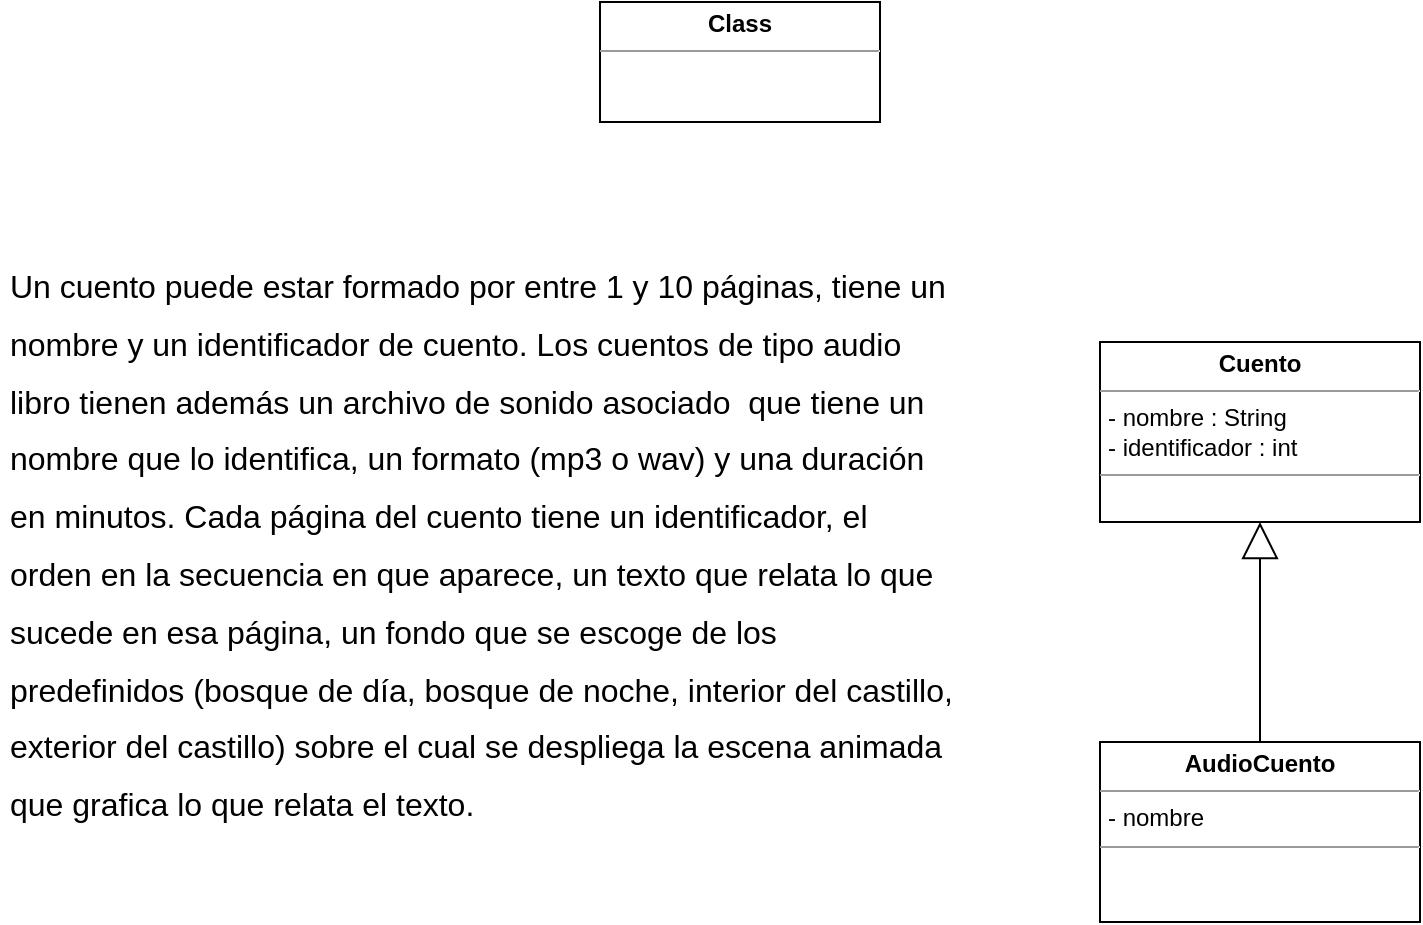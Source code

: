 <mxfile version="14.7.4" type="github">
  <diagram name="Page-1" id="c4acf3e9-155e-7222-9cf6-157b1a14988f">
    <mxGraphModel dx="970" dy="1822" grid="1" gridSize="10" guides="1" tooltips="1" connect="1" arrows="1" fold="1" page="1" pageScale="1" pageWidth="850" pageHeight="1100" background="none" math="0" shadow="0">
      <root>
        <mxCell id="0" />
        <mxCell id="1" parent="0" />
        <mxCell id="IhCgR8m7eoDteuUtVqSt-1" value="&lt;h1&gt;&lt;span style=&quot;font-weight: normal&quot; id=&quot;docs-internal-guid-9d9c7621-7fff-3dd2-8899-9cccfba7a2e9&quot;&gt;&lt;span style=&quot;font-size: 12pt ; font-family: &amp;#34;arial&amp;#34; ; background-color: transparent ; vertical-align: baseline&quot;&gt;Un cuento puede estar formado por entre 1 y 10 páginas, tiene un nombre y un identificador de cuento. Los cuentos de tipo audio libro tienen además un archivo de sonido asociado&amp;nbsp; que tiene un nombre que lo identifica, un formato (mp3 o wav) y una duración en minutos. Cada página del cuento tiene un identificador, el orden en la secuencia en que aparece, un texto que relata lo que sucede en esa página, un fondo que se escoge de los predefinidos (bosque de día, bosque de noche, interior del castillo, exterior del castillo) sobre el cual se despliega la escena animada que grafica lo que relata el texto.&lt;/span&gt;&lt;/span&gt;&lt;br&gt;&lt;/h1&gt;" style="text;html=1;strokeColor=none;fillColor=none;spacing=5;spacingTop=-20;whiteSpace=wrap;overflow=hidden;rounded=0;" vertex="1" parent="1">
          <mxGeometry x="30" width="480" height="300" as="geometry" />
        </mxCell>
        <mxCell id="IhCgR8m7eoDteuUtVqSt-2" value="&lt;p style=&quot;margin: 0px ; margin-top: 4px ; text-align: center&quot;&gt;&lt;b&gt;Cuento&lt;/b&gt;&lt;/p&gt;&lt;hr size=&quot;1&quot;&gt;&lt;p style=&quot;margin: 0px ; margin-left: 4px&quot;&gt;- nombre : String&lt;/p&gt;&lt;p style=&quot;margin: 0px ; margin-left: 4px&quot;&gt;- identificador : int&lt;/p&gt;&lt;hr size=&quot;1&quot;&gt;&lt;p style=&quot;margin: 0px ; margin-left: 4px&quot;&gt;&lt;br&gt;&lt;/p&gt;" style="verticalAlign=top;align=left;overflow=fill;fontSize=12;fontFamily=Helvetica;html=1;" vertex="1" parent="1">
          <mxGeometry x="580" y="50" width="160" height="90" as="geometry" />
        </mxCell>
        <mxCell id="IhCgR8m7eoDteuUtVqSt-3" value="&lt;p style=&quot;margin: 0px ; margin-top: 4px ; text-align: center&quot;&gt;&lt;b&gt;AudioCuento&lt;/b&gt;&lt;/p&gt;&lt;hr size=&quot;1&quot;&gt;&lt;p style=&quot;margin: 0px ; margin-left: 4px&quot;&gt;- nombre&lt;/p&gt;&lt;hr size=&quot;1&quot;&gt;&lt;p style=&quot;margin: 0px ; margin-left: 4px&quot;&gt;&lt;br&gt;&lt;/p&gt;" style="verticalAlign=top;align=left;overflow=fill;fontSize=12;fontFamily=Helvetica;html=1;" vertex="1" parent="1">
          <mxGeometry x="580" y="250" width="160" height="90" as="geometry" />
        </mxCell>
        <mxCell id="IhCgR8m7eoDteuUtVqSt-4" value="&lt;p style=&quot;margin:0px;margin-top:4px;text-align:center;&quot;&gt;&lt;b&gt;Class&lt;/b&gt;&lt;/p&gt;&lt;hr size=&quot;1&quot;/&gt;&lt;div style=&quot;height:2px;&quot;&gt;&lt;/div&gt;" style="verticalAlign=top;align=left;overflow=fill;fontSize=12;fontFamily=Helvetica;html=1;" vertex="1" parent="1">
          <mxGeometry x="330" y="-120" width="140" height="60" as="geometry" />
        </mxCell>
        <mxCell id="IhCgR8m7eoDteuUtVqSt-5" value="" style="endArrow=block;endSize=16;endFill=0;html=1;entryX=0.5;entryY=1;entryDx=0;entryDy=0;exitX=0.5;exitY=0;exitDx=0;exitDy=0;" edge="1" parent="1" source="IhCgR8m7eoDteuUtVqSt-3" target="IhCgR8m7eoDteuUtVqSt-2">
          <mxGeometry width="160" relative="1" as="geometry">
            <mxPoint x="430" y="220" as="sourcePoint" />
            <mxPoint x="590" y="220" as="targetPoint" />
          </mxGeometry>
        </mxCell>
      </root>
    </mxGraphModel>
  </diagram>
</mxfile>
